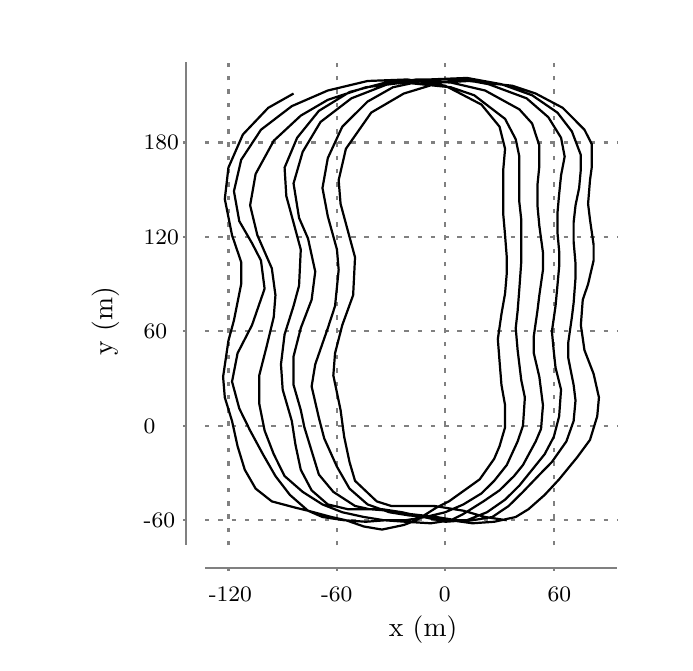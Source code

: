
\definecolor{cffffff}{RGB}{255,255,255}
\definecolor{c808080}{RGB}{128,128,128}


\def \globalscale {.860000}
\begin{tikzpicture}[y=0.80pt, x=0.80pt, yscale=-\globalscale, xscale=\globalscale, inner sep=0pt, outer sep=0pt]
\begin{scope}[shift={(-22.505,-18.1)}]
  \path[rounded corners=0.0cm] (0.0,0.0) rectangle (320.0,320.0);



  \begin{scope}[color=cffffff,draw,line join=miter,line cap=butt,line width=0.800pt]
  \end{scope}
  \begin{scope}[color=black,draw,line join=miter,line cap=butt,line width=0.800pt]
  \end{scope}
  \begin{scope}[color=c808080,draw,line join=miter,line cap=butt,line width=0.800pt]
    \path[draw=c808080,dash pattern=on 1.60pt off 3.20pt] (78.6,258.7) -- (295.0,258.7);



  \end{scope}
  \begin{scope}[color=black,draw,line join=miter,line cap=butt,line width=0.800pt]
    \path[draw=c808080] (68.6,258.7) -- (66.9,258.7);



    \begin{scope}[shift={(46.4,262.6)},fill=c808080]
      \path[fill] (0.0,0.0) node[above right] (text48) {\footnotesize -60};



    \end{scope}
  \end{scope}
  \begin{scope}[color=black,draw,line join=miter,line cap=butt,line width=0.800pt]
  \end{scope}
  \begin{scope}[color=c808080,draw,line join=miter,line cap=butt,line width=0.800pt]
    \path[draw=c808080,dash pattern=on 1.60pt off 3.20pt] (78.6,209.1) -- (295.0,209.1);



  \end{scope}
  \begin{scope}[color=black,draw,line join=miter,line cap=butt,line width=0.800pt]
    \path[draw=c808080] (68.6,209.1) -- (66.9,209.1);



    \begin{scope}[shift={(46.4,213.0)},fill=c808080]
      \path[fill] (0.0,0.0) node[above right] (text64) {\footnotesize 0};



    \end{scope}
  \end{scope}
  \begin{scope}[color=black,draw,line join=miter,line cap=butt,line width=0.800pt]
  \end{scope}
  \begin{scope}[color=c808080,draw,line join=miter,line cap=butt,line width=0.800pt]
    \path[draw=c808080,dash pattern=on 1.60pt off 3.20pt] (78.6,159.5) -- (295.0,159.5);



  \end{scope}
  \begin{scope}[color=black,draw,line join=miter,line cap=butt,line width=0.800pt]
    \path[draw=c808080] (68.6,159.5) -- (66.9,159.5);



    \begin{scope}[shift={(46.4,163.4)},fill=c808080]
      \path[fill] (0.0,0.0) node[above right] (text80) {\footnotesize 60};



    \end{scope}
  \end{scope}
  \begin{scope}[color=black,draw,line join=miter,line cap=butt,line width=0.800pt]
  \end{scope}
  \begin{scope}[color=c808080,draw,line join=miter,line cap=butt,line width=0.800pt]
    \path[draw=c808080,dash pattern=on 1.60pt off 3.20pt] (78.6,109.9) -- (295.0,109.9);



  \end{scope}
  \begin{scope}[color=black,draw,line join=miter,line cap=butt,line width=0.800pt]
    \path[draw=c808080] (68.6,109.9) -- (66.9,109.9);



    \begin{scope}[shift={(46.4,113.8)},fill=c808080]
      \path[fill] (0.0,0.0) node[above right] (text96) {\footnotesize 120};



    \end{scope}
  \end{scope}
  \begin{scope}[color=black,draw,line join=miter,line cap=butt,line width=0.800pt]
  \end{scope}
  \begin{scope}[color=c808080,draw,line join=miter,line cap=butt,line width=0.800pt]
    \path[draw=c808080,dash pattern=on 1.60pt off 3.20pt] (78.6,60.3) -- (295.0,60.3);



  \end{scope}
  \begin{scope}[color=black,draw,line join=miter,line cap=butt,line width=0.800pt]
    \path[draw=c808080] (68.6,60.3) -- (66.9,60.3);



    \begin{scope}[shift={(46.4,64.2)},fill=c808080]
      \path[fill] (0.0,0.0) node[above right] (text112) {\footnotesize 180};



    \end{scope}
  \end{scope}
  \begin{scope}[color=black,draw,line join=miter,line cap=butt,line width=0.800pt]
  \end{scope}
  \begin{scope}[color=c808080,draw,line join=miter,line cap=butt,line width=0.800pt]
    \path[draw=c808080,dash pattern=on 1.60pt off 3.20pt] (90.9,271.9) -- (90.9,18.1);



  \end{scope}
  \begin{scope}[shift={(0,10.0)},color=black,draw,line join=miter,line cap=butt,line width=0.800pt]
    \path[draw=c808080] (90.9,273.9) -- (90.9,275.6);



    \begin{scope}[shift={(80.6,291.5)},fill=c808080]
      \path[fill] (0.0,0.0) node[above right] (text128) {\footnotesize -120};



    \end{scope}
  \end{scope}
  \begin{scope}[color=black,draw,line join=miter,line cap=butt,line width=0.800pt]
  \end{scope}
  \begin{scope}[color=c808080,draw,line join=miter,line cap=butt,line width=0.800pt]
    \path[draw=c808080,dash pattern=on 1.60pt off 3.20pt] (147.9,271.9) -- (147.9,18.1);



  \end{scope}
  \begin{scope}[shift={(0,10.0)},color=black,draw,line join=miter,line cap=butt,line width=0.800pt]
    \path[draw=c808080] (147.9,273.9) -- (147.9,275.6);



    \begin{scope}[shift={(139.6,291.5)},fill=c808080]
      \path[fill] (0.0,0.0) node[above right] (text144) {\footnotesize -60};



    \end{scope}
  \end{scope}
  \begin{scope}[color=black,draw,line join=miter,line cap=butt,line width=0.800pt]
  \end{scope}
  \begin{scope}[color=c808080,draw,line join=miter,line cap=butt,line width=0.800pt]
    \path[draw=c808080,dash pattern=on 1.60pt off 3.20pt] (204.8,271.9) -- (204.8,18.1);



  \end{scope}
  \begin{scope}[shift={(0,10.0)},color=black,draw,line join=miter,line cap=butt,line width=0.800pt]
    \path[draw=c808080] (204.8,273.9) -- (204.8,275.6);



    \begin{scope}[shift={(201.5,291.5)},fill=c808080]
      \path[fill] (0.0,0.0) node[above right] (text160) {\footnotesize 0};



    \end{scope}
  \end{scope}
  \begin{scope}[color=black,draw,line join=miter,line cap=butt,line width=0.800pt]
  \end{scope}
  \begin{scope}[color=c808080,draw,line join=miter,line cap=butt,line width=0.800pt]
    \path[draw=c808080,dash pattern=on 1.60pt off 3.20pt] (261.8,271.9) -- (261.8,27.1) -- (261.8,18.1);



  \end{scope}
  \begin{scope}[shift={(0,10.0)},color=black,draw,line join=miter,line cap=butt,line width=0.800pt]
    \path[draw=c808080] (261.8,273.9) -- (261.8,275.6);



    \begin{scope}[shift={(258.5,291.5)},fill=c808080]
      \path[fill] (0.0,0.0) node[above right] (text176) {\footnotesize 60};



    \end{scope}
  \end{scope}
  \begin{scope}[color=black,draw,line join=miter,line cap=butt,line width=0.800pt]
  \end{scope}
  \begin{scope}[color=black,draw,line join=miter,line cap=butt,line width=0.800pt]
    \path[draw=c808080] (68.6,18.1) -- (68.6,271.9);



  \end{scope}
  \begin{scope}[color=black,draw,line join=miter,line cap=butt,line width=0.800pt]
    \begin{scope}[shift={(19.0,172)},fill=black]
      \path[fill] (0.0,0.0) node[above right] (text190) {\rotatebox{90}{y (m)}};



    \end{scope}
  \end{scope}
  \begin{scope}[shift={(0,2.0)},color=black,draw,line join=miter,line cap=butt,line width=0.800pt]
    \begin{scope}[shift={(175.2,321.3)},fill=black]
      \path[fill] (0.0,0.0) node[above right] (text198) {x (m)};



    \end{scope}
  \end{scope}
  \begin{scope}[color=black,draw,line join=miter,line cap=butt,line width=0.800pt]
  \end{scope}
    \begin{scope}[color=black,draw,line join=miter,line cap=butt,line width=0.800pt]
      \path[draw=black] (125.1,34.6) -- (111.8,42.1) -- (98.5,56.1) -- (90.9,73.5) -- (89.0,90.0) -- (92.8,109.0) -- (97.6,123.1) -- (97.6,134.7) -- (93.8,153.7) -- (90.9,164.4) -- (88.1,183.4) -- (89.0,194.2) -- (92.8,206.6) -- (95.7,219.8) -- (99.5,232.2) -- (105.2,242.1) -- (113.7,248.8) -- (126.1,252.1) -- (132.7,253.7) -- (145.0,257.0) -- (152.6,258.7) -- (162.1,262.0) -- (171.6,263.6) -- (183.0,261.2) -- (189.6,258.7) -- (200.1,252.1) -- (206.7,248.8) -- (217.2,241.3) -- (222.9,237.2) -- (230.5,226.4) -- (233.3,219.8) -- (236.2,209.9) -- (236.2,198.3) -- (234.3,187.6) -- (233.3,175.2) -- (232.4,163.6) -- (234.3,150.4) -- (236.2,139.6) -- (237.1,128.9) -- (237.1,120.6) -- (236.2,109.0) -- (235.2,97.5) -- (235.2,86.7) -- (235.2,75.1) -- (236.2,63.6) -- (233.3,52.0) -- (223.8,40.4) -- (204.8,30.5) -- (184.9,27.2) -- (164.0,28.0) -- (143.1,33.0) -- (124.2,41.2) -- (108.0,53.6) -- (97.6,69.4) -- (93.8,85.9) -- (96.6,101.6) -- (103.3,113.2) -- (108.0,122.3) -- (109.9,137.1) -- (103.3,156.2) -- (95.7,171.0) -- (92.8,185.9) -- (96.6,200.0) -- (102.3,211.6) -- (109.0,224.0) -- (115.6,235.5) -- (123.2,245.4) -- (132.7,253.7) -- (140.3,257.0) -- (151.7,258.7) -- (163.1,259.5) -- (173.5,258.7) -- (184.0,258.7) -- (194.4,257.0) -- (204.8,254.5) -- (214.3,250.4) -- (223.8,244.6) -- (230.5,238.0) -- (237.1,229.7) -- (242.8,217.3) -- (245.6,209.1) -- (246.6,194.2) -- (244.7,185.1) -- (242.8,169.4) -- (241.8,157.8) -- (242.8,148.7) -- (243.7,137.1) -- (244.7,123.1) -- (244.7,114.8) -- (244.7,100.8) -- (243.7,91.7) -- (243.7,80.9) -- (243.7,67.7) -- (241.8,58.6) -- (236.2,47.9) -- (220.0,35.5) -- (207.7,31.3) -- (183.0,28.8) -- (163.1,31.3) -- (143.1,37.9) -- (128.9,46.2) -- (114.7,59.4) -- (105.2,76.8) -- (102.3,93.3) -- (106.1,109.0) -- (113.7,126.4) -- (115.6,140.5) -- (114.7,152.0) -- (110.9,167.7) -- (107.1,182.6) -- (107.1,197.5) -- (109.9,211.6) -- (114.7,224.0) -- (120.4,235.5) -- (129.9,243.8) -- (140.3,250.4) -- (150.7,254.5) -- (162.1,257.0) -- (172.6,258.7) -- (184.0,259.5) -- (197.2,260.3) -- (207.7,258.7) -- (214.3,255.4) -- (224.8,248.8) -- (233.3,243.0) -- (240.9,235.5) -- (245.6,229.7) -- (252.3,217.3) -- (255.1,210.7) -- (256.1,198.3) -- (254.2,183.4) -- (251.3,171.0) -- (251.3,161.9) -- (253.2,148.7) -- (254.2,140.5) -- (256.1,127.2) -- (256.1,118.1) -- (254.2,104.1) -- (253.2,93.3) -- (253.2,82.6) -- (254.2,72.7) -- (254.2,61.9) -- (250.4,50.3) -- (243.7,42.9) -- (225.7,33.0) -- (207.7,28.8) -- (188.7,28.0) -- (173.5,28.8) -- (154.5,33.8) -- (138.4,43.7) -- (127.0,57.8) -- (120.4,73.5) -- (121.3,88.4) -- (125.1,102.4) -- (128.9,116.5) -- (128.0,135.5) -- (125.1,146.2) -- (120.4,161.1) -- (118.5,176.8) -- (119.4,190.1) -- (124.2,206.6) -- (126.1,219.0) -- (128.9,232.2) -- (134.6,243.0) -- (143.1,250.4) -- (153.6,252.9) -- (164.0,252.9) -- (171.6,252.9) -- (182.1,254.5) -- (193.4,257.0) -- (204.8,259.5) -- (216.2,258.7) -- (226.7,254.5) -- (236.2,247.9) -- (243.7,240.5) -- (250.4,232.2) -- (257.0,224.0) -- (261.8,214.9) -- (264.6,204.1) -- (265.6,190.1) -- (262.7,178.5) -- (261.8,170.2) -- (260.8,159.5) -- (262.7,146.2) -- (263.7,135.5) -- (264.6,125.6) -- (264.6,117.3) -- (263.7,107.4) -- (263.7,97.5) -- (264.6,87.5) -- (265.6,77.6) -- (267.5,67.7) -- (265.6,57.8) -- (258.9,47.0) -- (247.5,37.1) -- (227.6,29.7) -- (214.3,27.2) -- (189.6,27.2) -- (174.5,29.7) -- (155.5,37.1) -- (139.3,49.5) -- (129.9,65.2) -- (125.1,81.8) -- (128.0,99.9) -- (132.7,110.7) -- (136.5,128.1) -- (134.6,142.9) -- (128.9,157.8) -- (125.1,172.7) -- (125.1,187.6) -- (128.9,200.8) -- (130.8,209.9) -- (134.6,222.3) -- (138.4,234.7) -- (146.0,243.8) -- (157.4,251.2) -- (165.0,252.9) -- (175.4,253.7) -- (185.9,255.4) -- (200.1,257.0) -- (210.5,258.7) -- (219.1,258.7) -- (229.5,257.0) -- (238.1,251.2) -- (245.6,243.8) -- (255.1,233.9) -- (260.8,228.1) -- (268.4,217.3) -- (272.2,206.6) -- (273.2,195.8) -- (272.2,187.6) -- (269.4,173.5) -- (269.4,165.3) -- (271.3,152.0) -- (272.2,144.6) -- (273.2,131.4) -- (273.2,123.9) -- (272.2,112.3) -- (272.2,102.4) -- (273.2,93.3) -- (275.1,84.2) -- (276.0,74.3) -- (276.0,66.9) -- (271.3,54.5) -- (263.7,44.6) -- (250.4,35.5) -- (234.3,29.7) -- (216.2,26.4) -- (196.3,27.2) -- (177.3,31.3) -- (164.0,38.8) -- (150.7,52.0) -- (143.1,68.5) -- (140.3,84.2) -- (143.1,99.1) -- (147.9,116.5) -- (148.8,127.2) -- (146.9,146.2) -- (143.1,157.8) -- (136.5,176.8) -- (134.6,188.4) -- (138.4,204.9) -- (141.2,215.7) -- (147.9,230.6) -- (154.5,242.1) -- (164.0,250.4) -- (175.4,254.5) -- (185.9,256.2) -- (197.2,257.0) -- (207.7,258.7) -- (219.1,260.3) -- (230.5,259.5) -- (241.8,257.0) -- (248.5,252.9) -- (257.0,245.4) -- (264.6,237.2) -- (274.1,225.6) -- (280.8,216.5) -- (284.6,204.1) -- (285.5,194.2) -- (282.7,181.8) -- (277.9,169.4) -- (276.0,156.2) -- (277.0,142.9) -- (279.8,134.7) -- (282.7,122.3) -- (282.7,114.0) -- (280.8,100.8) -- (279.8,92.5) -- (280.8,80.1) -- (281.7,73.5) -- (281.7,61.1) -- (277.9,53.6) -- (266.5,42.1) -- (252.3,34.6) -- (240.0,30.5) -- (217.2,28.0) -- (202.0,28.8) -- (183.0,34.6) -- (165.9,44.6) -- (152.6,63.6) -- (148.8,80.1) -- (149.8,92.5) -- (153.6,106.6) -- (157.4,120.6) -- (156.4,140.5) -- (150.7,156.2) -- (146.9,171.0) -- (146.0,182.6) -- (149.8,200.8) -- (151.7,214.9) -- (154.5,228.1) -- (157.4,238.0) -- (168.8,248.8) -- (176.4,251.2) -- (190.6,251.2) -- (199.1,251.2) -- (214.3,253.7) -- (225.7,257.0) -- (237.1,258.7);



    \end{scope}
  \begin{scope}[color=cffffff,draw=black,line join=miter,line cap=butt,line width=1.600pt]
  \end{scope}
  \begin{scope}[color=black,draw,line join=miter,line cap=butt,line width=1.600pt]
  \end{scope}
  \begin{scope}[color=black,draw=black,line join=miter,line cap=butt,line width=0.800pt]
  \end{scope}
  \begin{scope}[color=black,draw,line join=miter,line cap=butt,line width=0.800pt]
  \path[draw=c808080] (78.6,283.9) -- (295.0,283.9);
  \end{scope}
  



\end{scope}

\end{tikzpicture}


